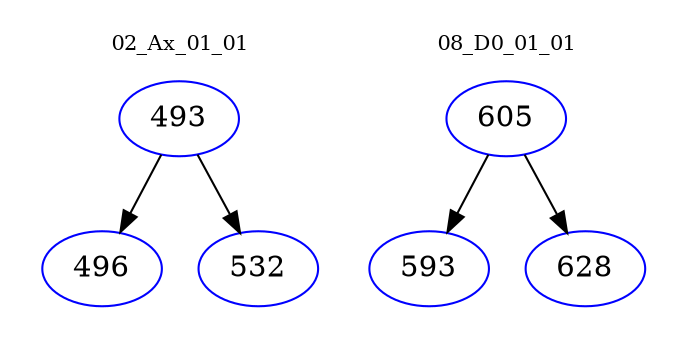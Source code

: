 digraph{
subgraph cluster_0 {
color = white
label = "02_Ax_01_01";
fontsize=10;
T0_493 [label="493", color="blue"]
T0_493 -> T0_496 [color="black"]
T0_496 [label="496", color="blue"]
T0_493 -> T0_532 [color="black"]
T0_532 [label="532", color="blue"]
}
subgraph cluster_1 {
color = white
label = "08_D0_01_01";
fontsize=10;
T1_605 [label="605", color="blue"]
T1_605 -> T1_593 [color="black"]
T1_593 [label="593", color="blue"]
T1_605 -> T1_628 [color="black"]
T1_628 [label="628", color="blue"]
}
}
